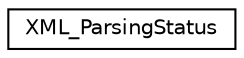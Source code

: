 digraph "Graphical Class Hierarchy"
{
 // LATEX_PDF_SIZE
  edge [fontname="Helvetica",fontsize="10",labelfontname="Helvetica",labelfontsize="10"];
  node [fontname="Helvetica",fontsize="10",shape=record];
  rankdir="LR";
  Node0 [label="XML_ParsingStatus",height=0.2,width=0.4,color="black", fillcolor="white", style="filled",URL="$structXML__ParsingStatus.html",tooltip=" "];
}
